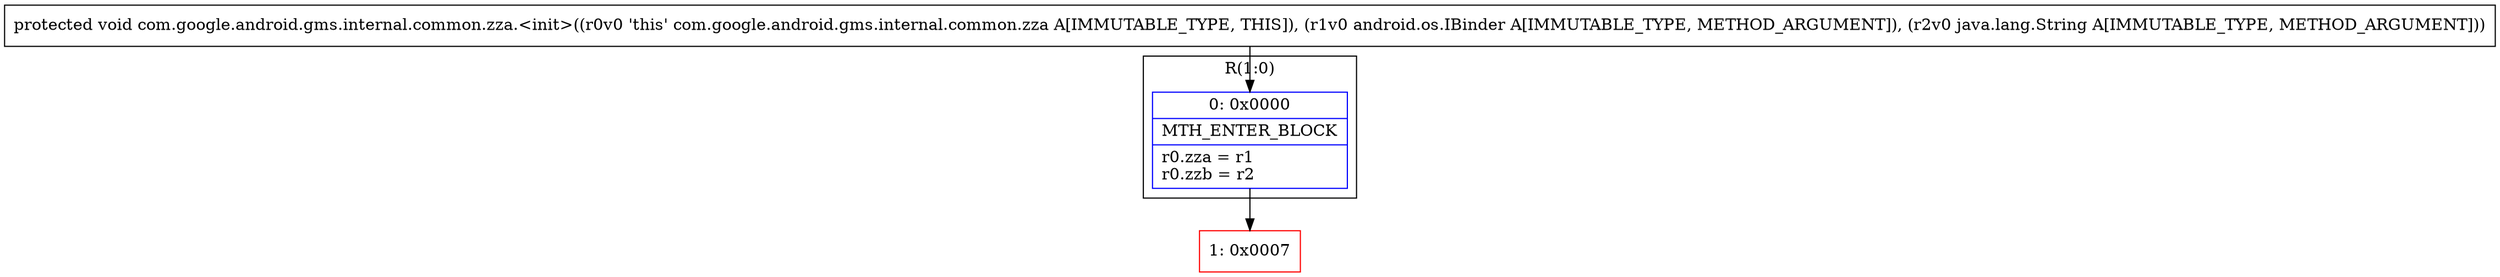 digraph "CFG forcom.google.android.gms.internal.common.zza.\<init\>(Landroid\/os\/IBinder;Ljava\/lang\/String;)V" {
subgraph cluster_Region_683431911 {
label = "R(1:0)";
node [shape=record,color=blue];
Node_0 [shape=record,label="{0\:\ 0x0000|MTH_ENTER_BLOCK\l|r0.zza = r1\lr0.zzb = r2\l}"];
}
Node_1 [shape=record,color=red,label="{1\:\ 0x0007}"];
MethodNode[shape=record,label="{protected void com.google.android.gms.internal.common.zza.\<init\>((r0v0 'this' com.google.android.gms.internal.common.zza A[IMMUTABLE_TYPE, THIS]), (r1v0 android.os.IBinder A[IMMUTABLE_TYPE, METHOD_ARGUMENT]), (r2v0 java.lang.String A[IMMUTABLE_TYPE, METHOD_ARGUMENT])) }"];
MethodNode -> Node_0;
Node_0 -> Node_1;
}

